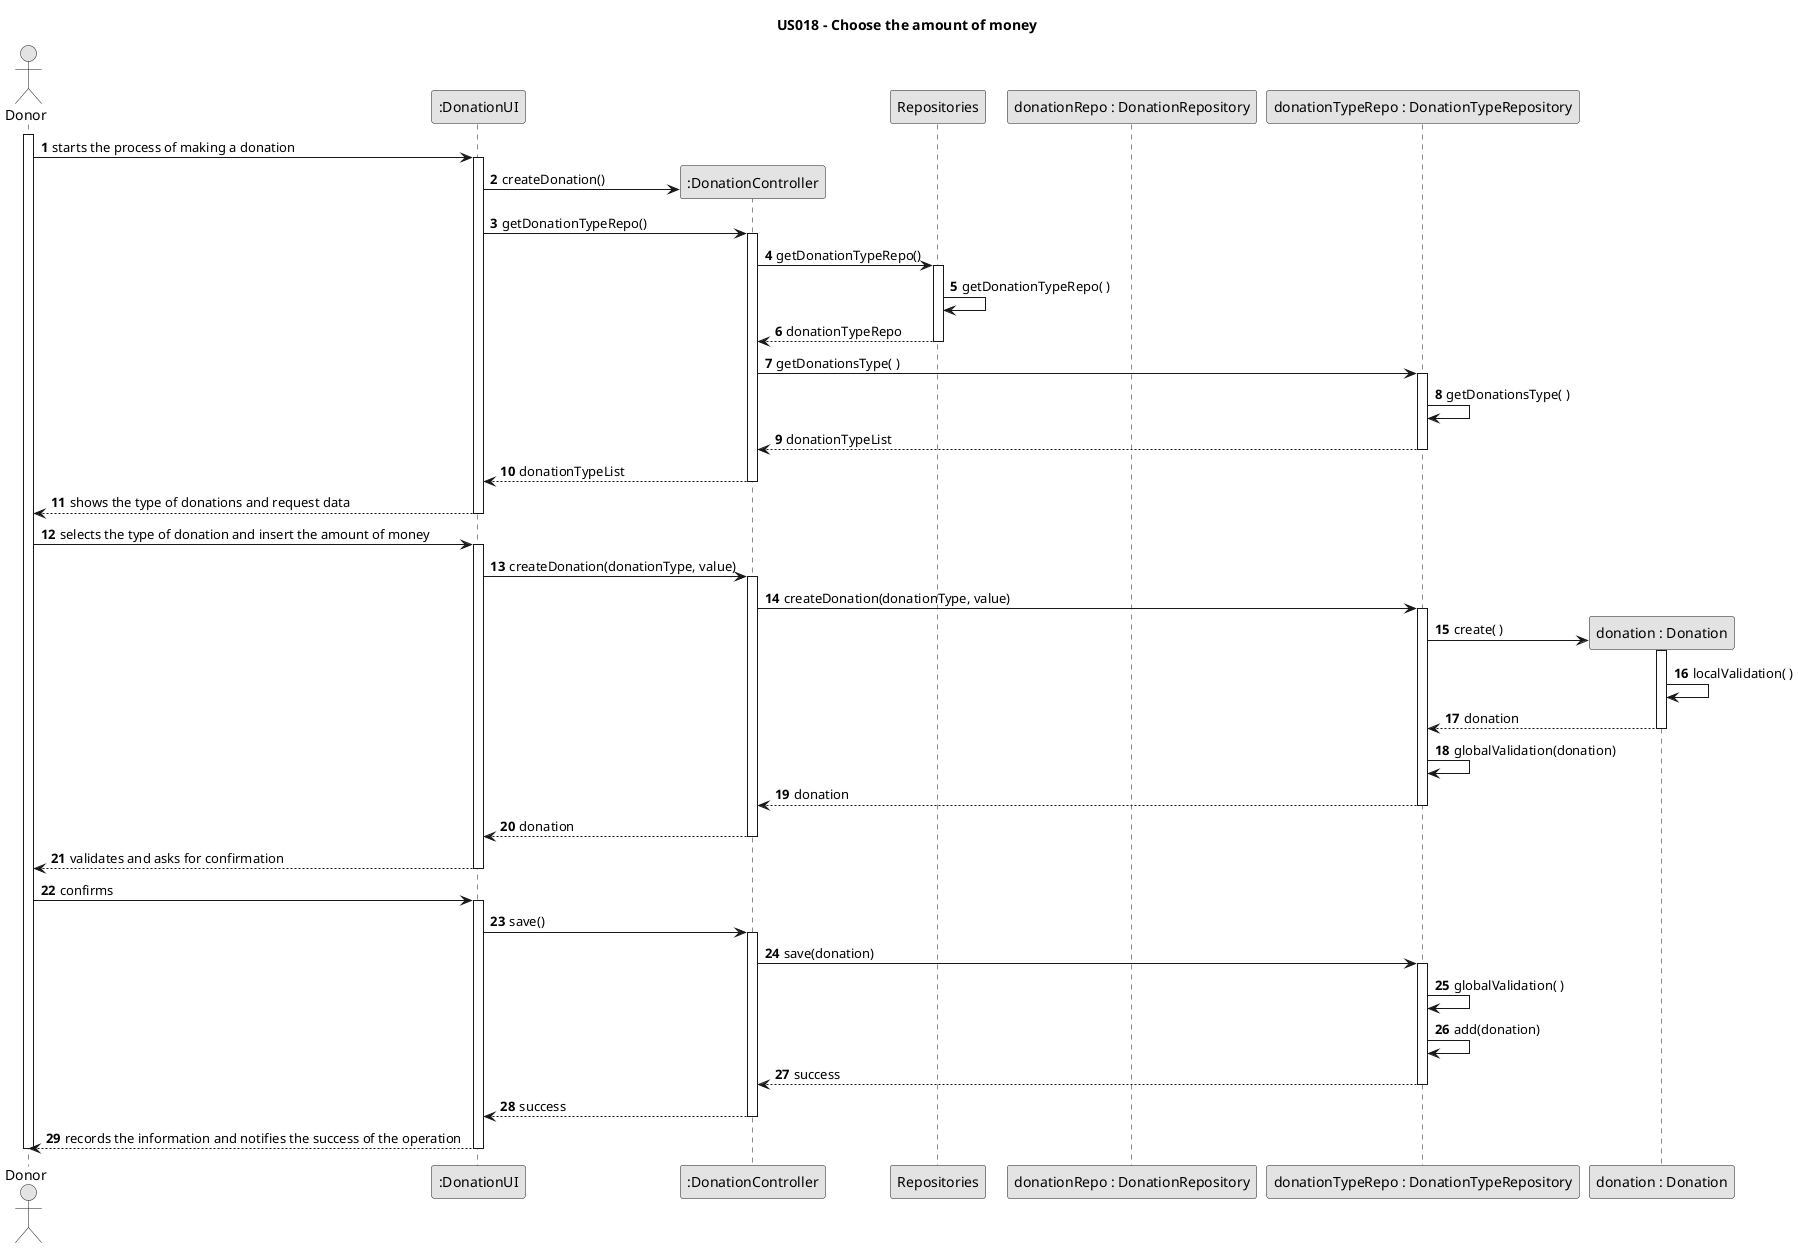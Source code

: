 @startuml
skinparam monochrome true
skinparam packageStyle rectangle
skinparam shadowing false

title US018 - Choose the amount of money

autonumber

actor Donor as donor
participant ":DonationUI" as ui
participant ":DonationController" as ctrl
participant Repositories as repo
participant "donationRepo : DonationRepository" as donationRepo
participant "donationTypeRepo : DonationTypeRepository" as donationTypeRepo
participant "donation : Donation" as donation


activate donor
    donor -> ui : starts the process of making a donation
    activate ui
        ui -> ctrl** : createDonation()
        ui -> ctrl : getDonationTypeRepo()
        activate ctrl
            ctrl -> repo : getDonationTypeRepo()
            activate repo
                repo -> repo : getDonationTypeRepo( )
                repo --> ctrl : donationTypeRepo
            deactivate repo
            ctrl -> donationTypeRepo : getDonationsType( )
            activate donationTypeRepo
                donationTypeRepo -> donationTypeRepo : getDonationsType( )
                donationTypeRepo --> ctrl : donationTypeList
            deactivate donationTypeRepo
            ctrl --> ui : donationTypeList
        deactivate ctrl
            ui --> donor : shows the type of donations and request data
    deactivate ui
    donor -> ui : selects the type of donation and insert the amount of money
    activate ui
        ui -> ctrl : createDonation(donationType, value)
        activate ctrl
            ctrl -> donationTypeRepo : createDonation(donationType, value)
            activate donationTypeRepo
                donationTypeRepo -> donation** : create( )
                activate donation
                    donation -> donation : localValidation( )
                    donation --> donationTypeRepo : donation
                deactivate donation
                donationTypeRepo -> donationTypeRepo : globalValidation(donation)
                donationTypeRepo --> ctrl : donation
            deactivate donationTypeRepo
            ctrl --> ui : donation
        deactivate ctrl
        ui --> donor : validates and asks for confirmation
    deactivate ui
    donor -> ui : confirms
    activate ui
        ui -> ctrl : save()
        activate ctrl
            ctrl -> donationTypeRepo : save(donation)
            activate donationTypeRepo
                donationTypeRepo -> donationTypeRepo : globalValidation( )
                donationTypeRepo -> donationTypeRepo : add(donation)
                donationTypeRepo --> ctrl : success
            deactivate donationTypeRepo
            ctrl --> ui : success
        deactivate ctrl
        ui --> donor : records the information and notifies the success of the operation
    deactivate ui
deactivate donor

@enduml